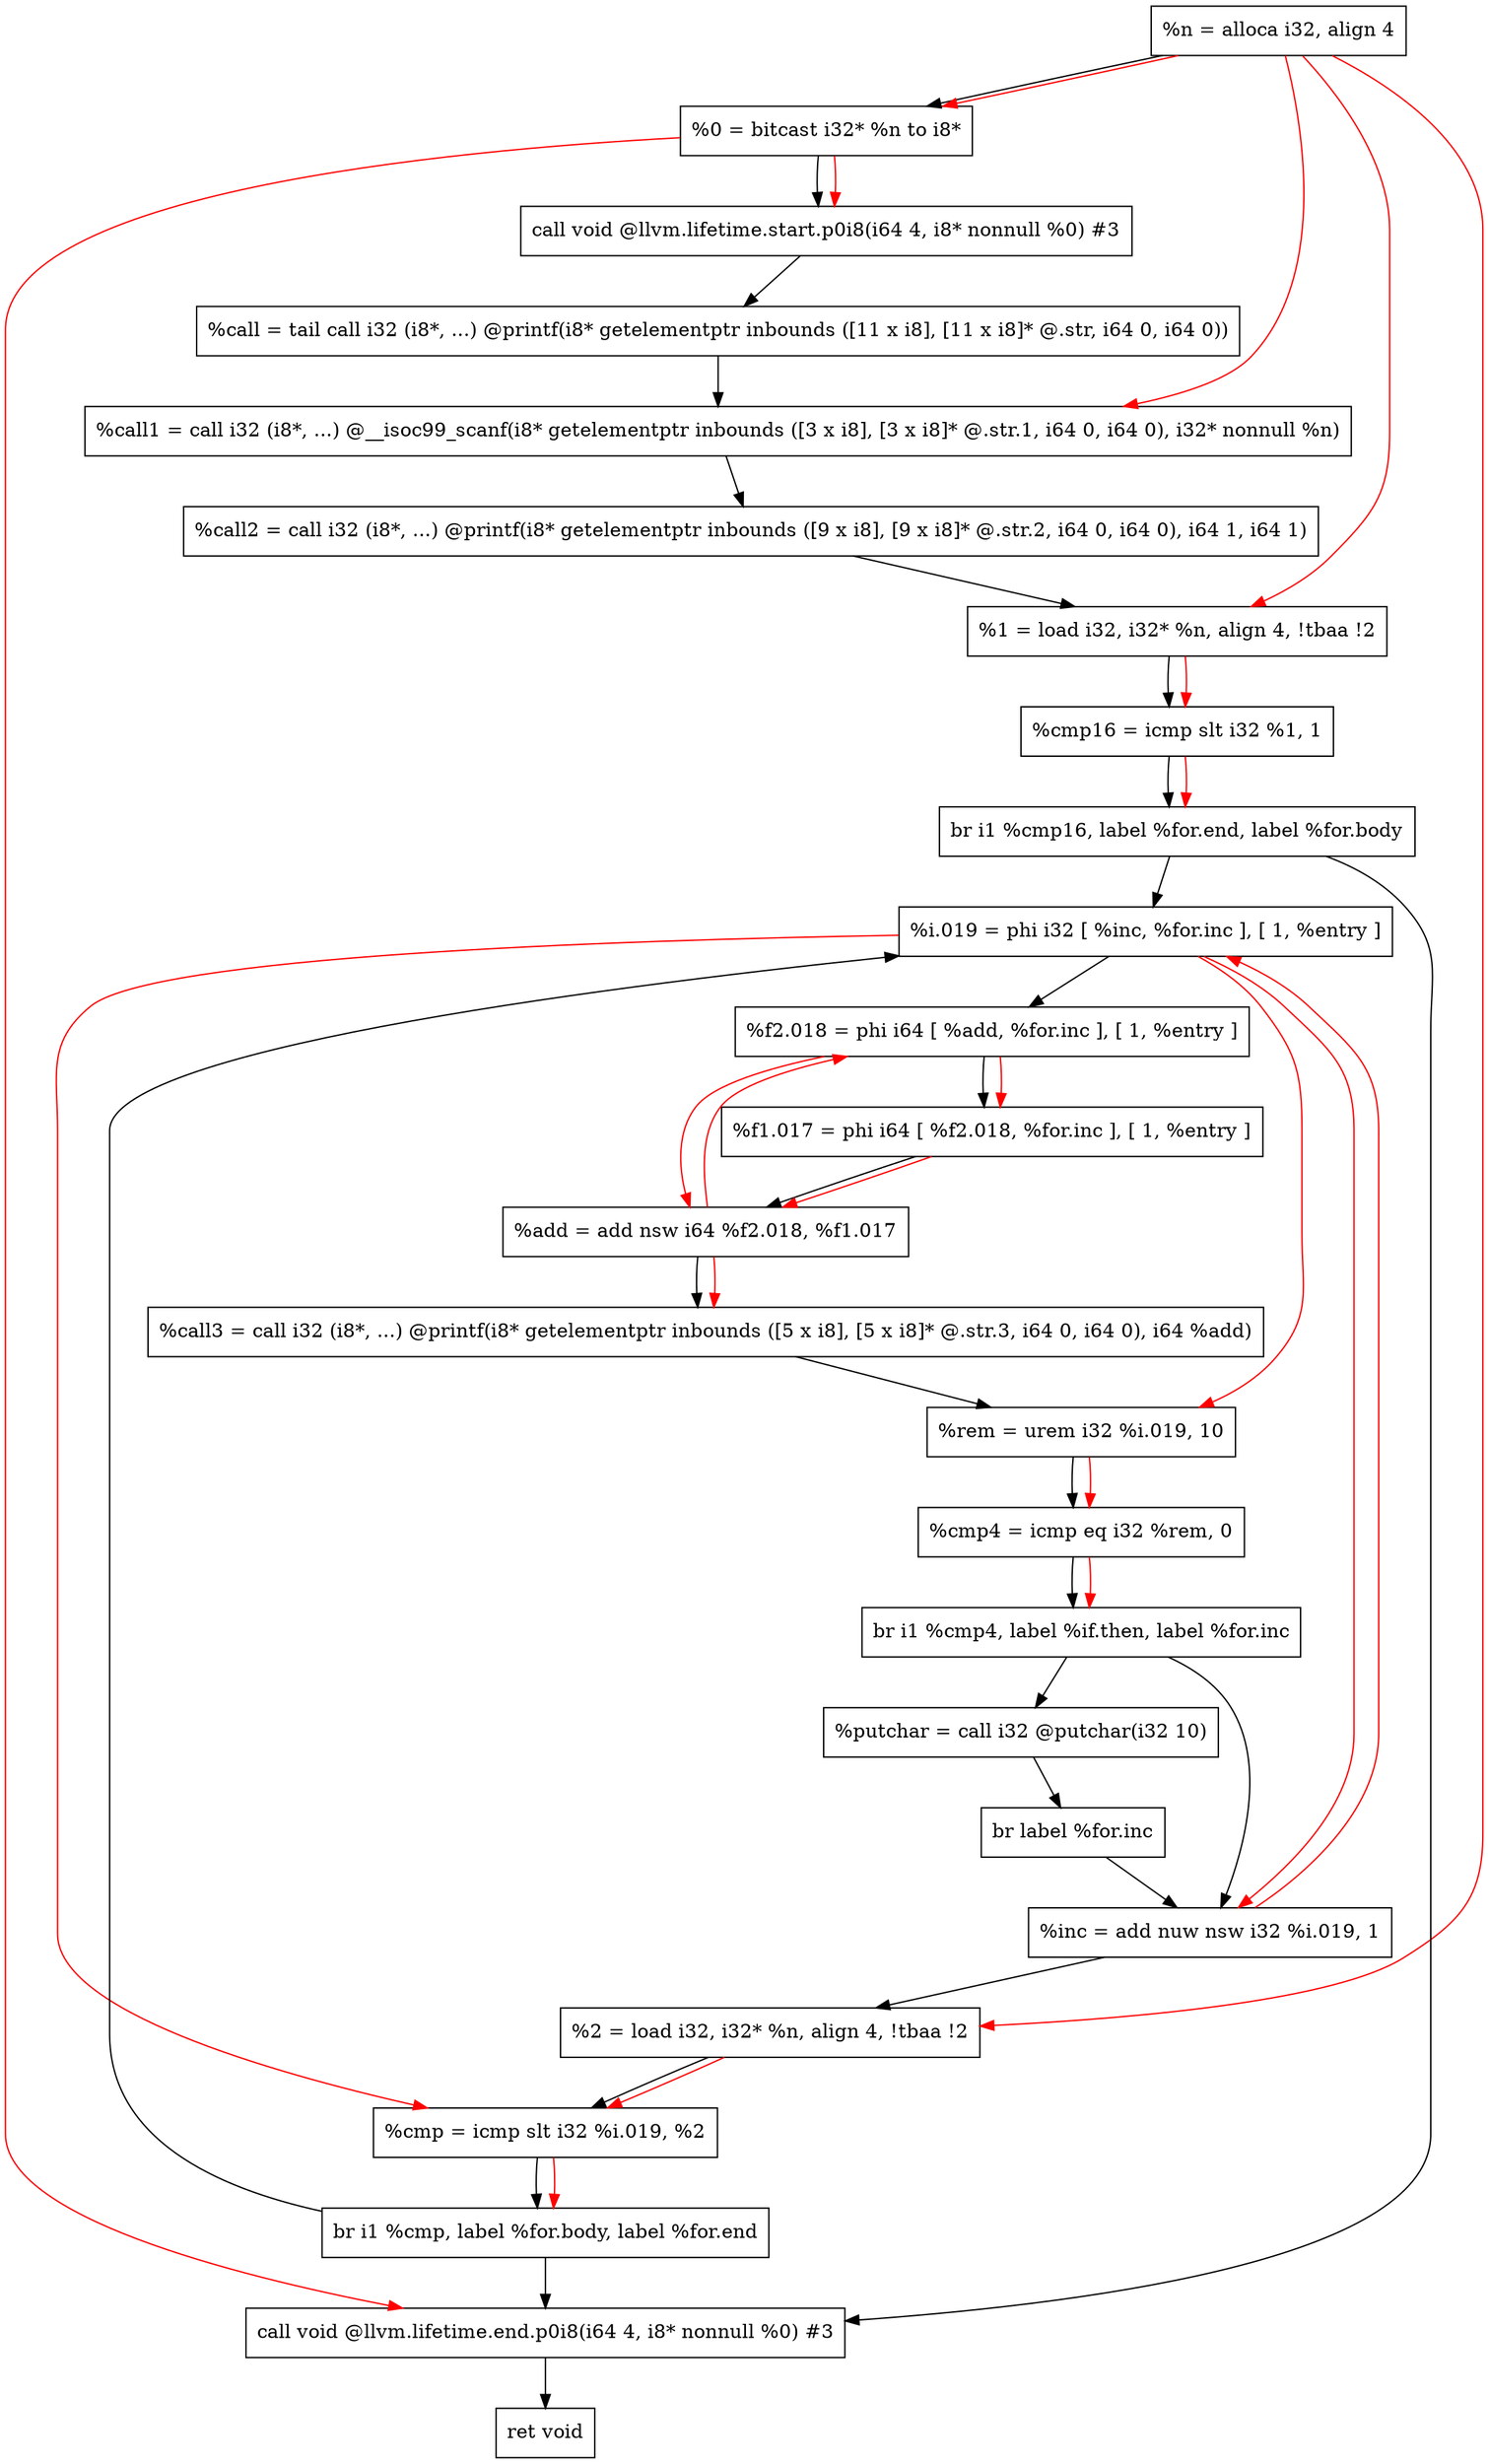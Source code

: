 digraph "CDFG for'func' function" {
	Node0x56047b0acfe8[shape=record, label="  %n = alloca i32, align 4"];
	Node0x56047b0ad6a8[shape=record, label="  %0 = bitcast i32* %n to i8*"];
	Node0x56047b0adb08[shape=record, label="  call void @llvm.lifetime.start.p0i8(i64 4, i8* nonnull %0) #3"];
	Node0x56047b0adf20[shape=record, label="  %call = tail call i32 (i8*, ...) @printf(i8* getelementptr inbounds ([11 x i8], [11 x i8]* @.str, i64 0, i64 0))"];
	Node0x56047b0ae188[shape=record, label="  %call1 = call i32 (i8*, ...) @__isoc99_scanf(i8* getelementptr inbounds ([3 x i8], [3 x i8]* @.str.1, i64 0, i64 0), i32* nonnull %n)"];
	Node0x56047b0ae360[shape=record, label="  %call2 = call i32 (i8*, ...) @printf(i8* getelementptr inbounds ([9 x i8], [9 x i8]* @.str.2, i64 0, i64 0), i64 1, i64 1)"];
	Node0x56047b0ae418[shape=record, label="  %1 = load i32, i32* %n, align 4, !tbaa !2"];
	Node0x56047b0af360[shape=record, label="  %cmp16 = icmp slt i32 %1, 1"];
	Node0x56047b042468[shape=record, label="  br i1 %cmp16, label %for.end, label %for.body"];
	Node0x56047b0af678[shape=record, label="  %i.019 = phi i32 [ %inc, %for.inc ], [ 1, %entry ]"];
	Node0x56047b0af7e8[shape=record, label="  %f2.018 = phi i64 [ %add, %for.inc ], [ 1, %entry ]"];
	Node0x56047b0af8a8[shape=record, label="  %f1.017 = phi i64 [ %f2.018, %for.inc ], [ 1, %entry ]"];
	Node0x56047b0af990[shape=record, label="  %add = add nsw i64 %f2.018, %f1.017"];
	Node0x56047b0afc58[shape=record, label="  %call3 = call i32 (i8*, ...) @printf(i8* getelementptr inbounds ([5 x i8], [5 x i8]* @.str.3, i64 0, i64 0), i64 %add)"];
	Node0x56047b0afd30[shape=record, label="  %rem = urem i32 %i.019, 10"];
	Node0x56047b0afdf0[shape=record, label="  %cmp4 = icmp eq i32 %rem, 0"];
	Node0x56047b042588[shape=record, label="  br i1 %cmp4, label %if.then, label %for.inc"];
	Node0x56047b0affd0[shape=record, label="  %putchar = call i32 @putchar(i32 10)"];
	Node0x56047b0b00a8[shape=record, label="  br label %for.inc"];
	Node0x56047b0b0120[shape=record, label="  %inc = add nuw nsw i32 %i.019, 1"];
	Node0x56047b0af508[shape=record, label="  %2 = load i32, i32* %n, align 4, !tbaa !2"];
	Node0x56047b0b07a0[shape=record, label="  %cmp = icmp slt i32 %i.019, %2"];
	Node0x56047b0b0828[shape=record, label="  br i1 %cmp, label %for.body, label %for.end"];
	Node0x56047b0b0a38[shape=record, label="  call void @llvm.lifetime.end.p0i8(i64 4, i8* nonnull %0) #3"];
	Node0x56047b0b0ae0[shape=record, label="  ret void"];
	Node0x56047b0acfe8 -> Node0x56047b0ad6a8
	Node0x56047b0ad6a8 -> Node0x56047b0adb08
	Node0x56047b0adb08 -> Node0x56047b0adf20
	Node0x56047b0adf20 -> Node0x56047b0ae188
	Node0x56047b0ae188 -> Node0x56047b0ae360
	Node0x56047b0ae360 -> Node0x56047b0ae418
	Node0x56047b0ae418 -> Node0x56047b0af360
	Node0x56047b0af360 -> Node0x56047b042468
	Node0x56047b042468 -> Node0x56047b0b0a38
	Node0x56047b042468 -> Node0x56047b0af678
	Node0x56047b0af678 -> Node0x56047b0af7e8
	Node0x56047b0af7e8 -> Node0x56047b0af8a8
	Node0x56047b0af8a8 -> Node0x56047b0af990
	Node0x56047b0af990 -> Node0x56047b0afc58
	Node0x56047b0afc58 -> Node0x56047b0afd30
	Node0x56047b0afd30 -> Node0x56047b0afdf0
	Node0x56047b0afdf0 -> Node0x56047b042588
	Node0x56047b042588 -> Node0x56047b0affd0
	Node0x56047b042588 -> Node0x56047b0b0120
	Node0x56047b0affd0 -> Node0x56047b0b00a8
	Node0x56047b0b00a8 -> Node0x56047b0b0120
	Node0x56047b0b0120 -> Node0x56047b0af508
	Node0x56047b0af508 -> Node0x56047b0b07a0
	Node0x56047b0b07a0 -> Node0x56047b0b0828
	Node0x56047b0b0828 -> Node0x56047b0af678
	Node0x56047b0b0828 -> Node0x56047b0b0a38
	Node0x56047b0b0a38 -> Node0x56047b0b0ae0
edge [color=red]
	Node0x56047b0acfe8 -> Node0x56047b0ad6a8
	Node0x56047b0ad6a8 -> Node0x56047b0adb08
	Node0x56047b0acfe8 -> Node0x56047b0ae188
	Node0x56047b0acfe8 -> Node0x56047b0ae418
	Node0x56047b0ae418 -> Node0x56047b0af360
	Node0x56047b0af360 -> Node0x56047b042468
	Node0x56047b0b0120 -> Node0x56047b0af678
	Node0x56047b0af990 -> Node0x56047b0af7e8
	Node0x56047b0af7e8 -> Node0x56047b0af8a8
	Node0x56047b0af7e8 -> Node0x56047b0af990
	Node0x56047b0af8a8 -> Node0x56047b0af990
	Node0x56047b0af990 -> Node0x56047b0afc58
	Node0x56047b0af678 -> Node0x56047b0afd30
	Node0x56047b0afd30 -> Node0x56047b0afdf0
	Node0x56047b0afdf0 -> Node0x56047b042588
	Node0x56047b0af678 -> Node0x56047b0b0120
	Node0x56047b0acfe8 -> Node0x56047b0af508
	Node0x56047b0af678 -> Node0x56047b0b07a0
	Node0x56047b0af508 -> Node0x56047b0b07a0
	Node0x56047b0b07a0 -> Node0x56047b0b0828
	Node0x56047b0ad6a8 -> Node0x56047b0b0a38
}
